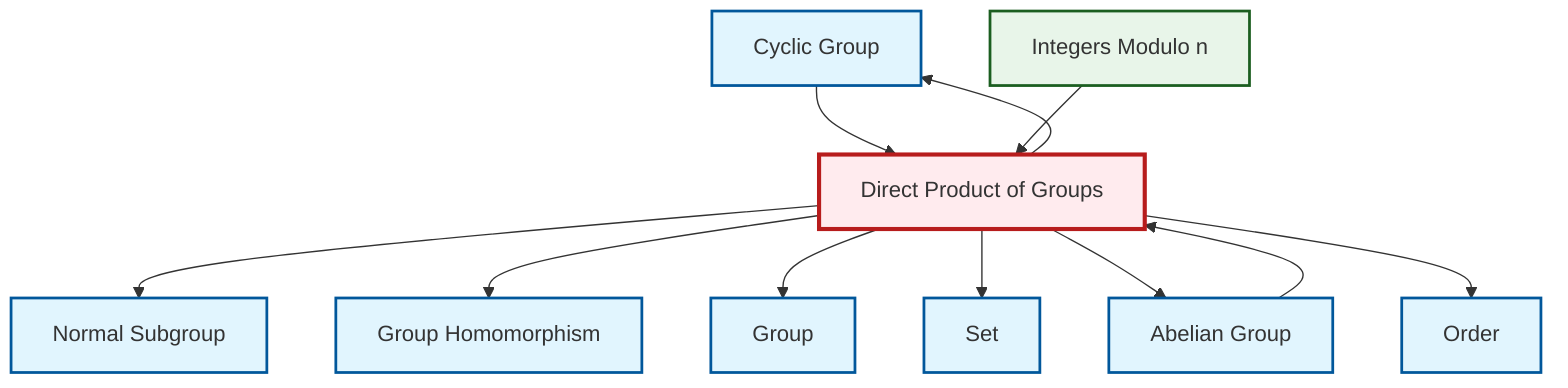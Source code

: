 graph TD
    classDef definition fill:#e1f5fe,stroke:#01579b,stroke-width:2px
    classDef theorem fill:#f3e5f5,stroke:#4a148c,stroke-width:2px
    classDef axiom fill:#fff3e0,stroke:#e65100,stroke-width:2px
    classDef example fill:#e8f5e9,stroke:#1b5e20,stroke-width:2px
    classDef current fill:#ffebee,stroke:#b71c1c,stroke-width:3px
    def-cyclic-group["Cyclic Group"]:::definition
    def-homomorphism["Group Homomorphism"]:::definition
    ex-quotient-integers-mod-n["Integers Modulo n"]:::example
    def-abelian-group["Abelian Group"]:::definition
    def-group["Group"]:::definition
    def-set["Set"]:::definition
    def-order["Order"]:::definition
    def-direct-product["Direct Product of Groups"]:::definition
    def-normal-subgroup["Normal Subgroup"]:::definition
    def-direct-product --> def-normal-subgroup
    def-direct-product --> def-cyclic-group
    def-direct-product --> def-homomorphism
    def-direct-product --> def-group
    def-direct-product --> def-set
    def-direct-product --> def-abelian-group
    def-cyclic-group --> def-direct-product
    def-direct-product --> def-order
    ex-quotient-integers-mod-n --> def-direct-product
    def-abelian-group --> def-direct-product
    class def-direct-product current